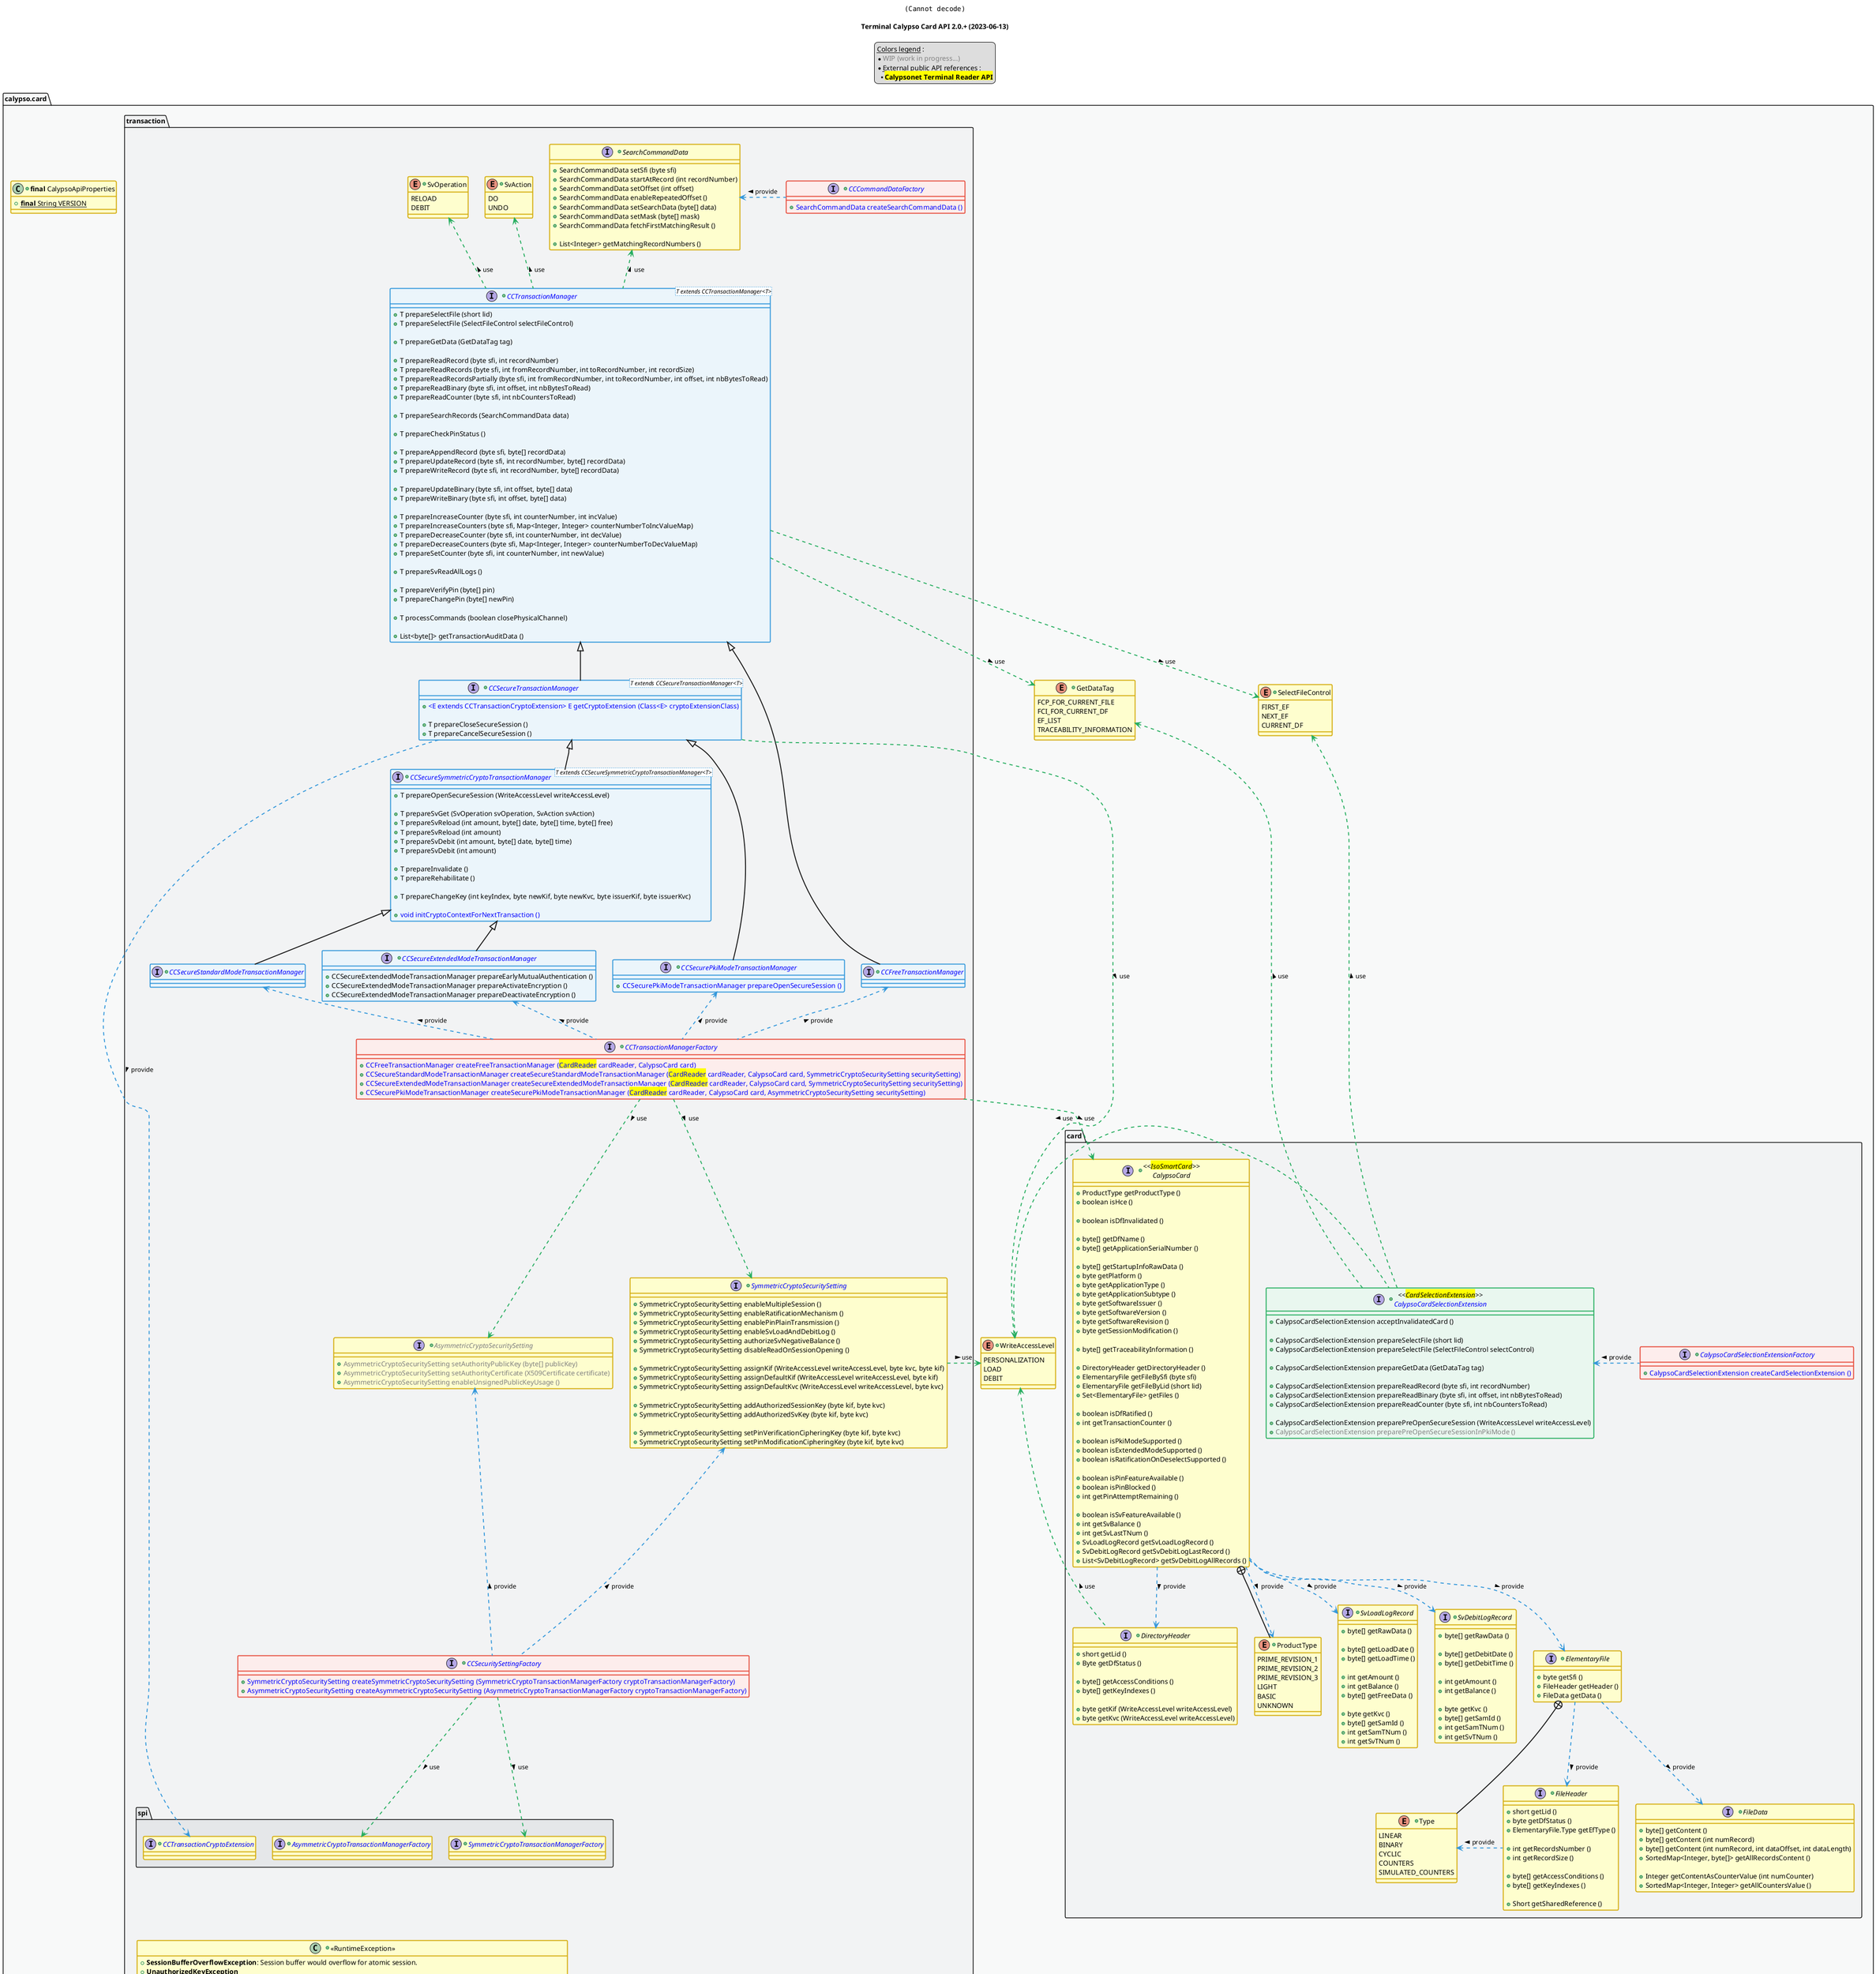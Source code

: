 @startuml
title
    <img:../assets/logo.png>

    Terminal Calypso Card API 2.0.+ (2023-06-13)
end title

' == THEME ==

'Couleurs issues de : https://htmlcolorcodes.com/fr/tableau-de-couleur/tableau-de-couleur-design-plat/
!define C_GREY1 F8F9F9
!define C_GREY2 F2F3F4
!define C_GREY3 E5E7E9
!define C_GREY4 D7DBDD
!define C_GREY5 CACFD2
!define C_GREY6 BDC3C7
!define C_LINK 3498DB
!define C_USE 27AE60

' -- Styles that don't work with new version of plantuml --
skinparam stereotypeABorderColor #A9DCDF
skinparam stereotypeIBorderColor #B4A7E5
skinparam stereotypeCBorderColor #ADD1B2
skinparam stereotypeEBorderColor #EB93DF
' -- END --

skinparam ClassBorderThickness 2
skinparam ArrowThickness 2

' Yellow
skinparam ClassBackgroundColor #FEFECE
skinparam ClassBorderColor #D4AC0D
' Red
skinparam ClassBackgroundColor<<red>> #FDEDEC
skinparam ClassBorderColor<<red>> #E74C3C
hide <<red>> stereotype
' Purple
skinparam ClassBackgroundColor<<purple>> #F4ECF7
skinparam ClassBorderColor<<purple>> #8E44AD
hide <<purple>> stereotype
' blue
skinparam ClassBackgroundColor<<blue>> #EBF5FB
skinparam ClassBorderColor<<blue>> #3498DB
hide <<blue>> stereotype
' Green
skinparam ClassBackgroundColor<<green>> #E9F7EF
skinparam ClassBorderColor<<green>> #27AE60
hide <<green>> stereotype
' Grey
skinparam ClassBackgroundColor<<grey>> #EAECEE
skinparam ClassBorderColor<<grey>> #2C3E50
hide <<grey>> stereotype

' == CONTENT ==

legend top
    __Colors legend__ :
    * <color:grey>WIP (work in progress...)
    * __External public API references__ :
    ** <back:yellow>**Calypsonet Terminal Reader API**</back>
end legend

package "calypso.card" as calypsoCard {

+class "**final** CalypsoApiProperties" as ApiProperties {
    +{static} **final** String VERSION
}
+enum WriteAccessLevel {
    PERSONALIZATION
    LOAD
    DEBIT
}
+enum SelectFileControl {
    FIRST_EF
    NEXT_EF
    CURRENT_DF
}
+enum GetDataTag {
    FCP_FOR_CURRENT_FILE
    FCI_FOR_CURRENT_DF
    EF_LIST
    TRACEABILITY_INFORMATION
}
package "card" as card {
    +interface "<color:blue>CalypsoCardSelectionExtensionFactory" as CalypsoCardSelectionExtensionFactory {
        +<color:blue>CalypsoCardSelectionExtension createCardSelectionExtension ()
    }
    +interface "<<<back:yellow>CardSelectionExtension</back>>>\n<color:blue>CalypsoCardSelectionExtension" as CalypsoCardSelectionExtension {
        +CalypsoCardSelectionExtension acceptInvalidatedCard ()

        +CalypsoCardSelectionExtension prepareSelectFile (short lid)
        +CalypsoCardSelectionExtension prepareSelectFile (SelectFileControl selectControl)

        +CalypsoCardSelectionExtension prepareGetData (GetDataTag tag)

        +CalypsoCardSelectionExtension prepareReadRecord (byte sfi, int recordNumber)
        +CalypsoCardSelectionExtension prepareReadBinary (byte sfi, int offset, int nbBytesToRead)
        +CalypsoCardSelectionExtension prepareReadCounter (byte sfi, int nbCountersToRead)

        +CalypsoCardSelectionExtension preparePreOpenSecureSession (WriteAccessLevel writeAccessLevel)
        +<color:grey>CalypsoCardSelectionExtension preparePreOpenSecureSessionInPkiMode ()
    }
    +interface "<<<back:yellow>IsoSmartCard</back>>>\nCalypsoCard" as CalypsoCard {
        +ProductType getProductType ()
        +boolean isHce ()

        +boolean isDfInvalidated ()

        +byte[] getDfName ()
        +byte[] getApplicationSerialNumber ()

        +byte[] getStartupInfoRawData ()
        +byte getPlatform ()
        +byte getApplicationType ()
        +byte getApplicationSubtype ()
        +byte getSoftwareIssuer ()
        +byte getSoftwareVersion ()
        +byte getSoftwareRevision ()
        +byte getSessionModification ()

        +byte[] getTraceabilityInformation ()

        +DirectoryHeader getDirectoryHeader ()
        +ElementaryFile getFileBySfi (byte sfi)
        +ElementaryFile getFileByLid (short lid)
        +Set<ElementaryFile> getFiles ()

        +boolean isDfRatified ()
        +int getTransactionCounter ()

        +boolean isPkiModeSupported ()
        +boolean isExtendedModeSupported ()
        +boolean isRatificationOnDeselectSupported ()

        +boolean isPinFeatureAvailable ()
        +boolean isPinBlocked ()
        +int getPinAttemptRemaining ()

        +boolean isSvFeatureAvailable ()
        +int getSvBalance ()
        +int getSvLastTNum ()
        +SvLoadLogRecord getSvLoadLogRecord ()
        +SvDebitLogRecord getSvDebitLogLastRecord ()
        +List<SvDebitLogRecord> getSvDebitLogAllRecords ()
    }
    +interface DirectoryHeader {
        +short getLid ()
        +Byte getDfStatus ()

        +byte[] getAccessConditions ()
        +byte[] getKeyIndexes ()

        +byte getKif (WriteAccessLevel writeAccessLevel)
        +byte getKvc (WriteAccessLevel writeAccessLevel)
    }
    +interface ElementaryFile {
        +byte getSfi ()
        +FileHeader getHeader ()
        +FileData getData ()
    }
    +interface FileHeader {
        +short getLid ()
        +byte getDfStatus ()
        +ElementaryFile.Type getEfType ()

        +int getRecordsNumber ()
        +int getRecordSize ()

        +byte[] getAccessConditions ()
        +byte[] getKeyIndexes ()

        +Short getSharedReference ()
    }
    +enum "Type" as FileType {
        LINEAR
        BINARY
        CYCLIC
        COUNTERS
        SIMULATED_COUNTERS
    }
    +interface FileData {
        +byte[] getContent ()
        +byte[] getContent (int numRecord)
        +byte[] getContent (int numRecord, int dataOffset, int dataLength)
        +SortedMap<Integer, byte[]> getAllRecordsContent ()

        +Integer getContentAsCounterValue (int numCounter)
        +SortedMap<Integer, Integer> getAllCountersValue ()
    }
    +enum "ProductType" as CardProductType {
        PRIME_REVISION_1
        PRIME_REVISION_2
        PRIME_REVISION_3
        LIGHT
        BASIC
        UNKNOWN
    }
    +interface SvLoadLogRecord {
        +byte[] getRawData ()

        +byte[] getLoadDate ()
        +byte[] getLoadTime ()

        +int getAmount ()
        +int getBalance ()
        +byte[] getFreeData ()

        +byte getKvc ()
        +byte[] getSamId ()
        +int getSamTNum ()
        +int getSvTNum ()
    }
    +interface SvDebitLogRecord {
        +byte[] getRawData ()

        +byte[] getDebitDate ()
        +byte[] getDebitTime ()

        +int getAmount ()
        +int getBalance ()

        +byte getKvc ()
        +byte[] getSamId ()
        +int getSamTNum ()
        +int getSvTNum ()
    }
}
package "transaction" as transaction {
    +interface "<color:blue>CCTransactionManagerFactory" as CCTransactionManagerFactory {
        +<color:blue>CCFreeTransactionManager createFreeTransactionManager (<back:yellow>CardReader</back> cardReader, CalypsoCard card)
        +<color:blue>CCSecureStandardModeTransactionManager createSecureStandardModeTransactionManager (<back:yellow>CardReader</back> cardReader, CalypsoCard card, SymmetricCryptoSecuritySetting securitySetting)
        +<color:blue>CCSecureExtendedModeTransactionManager createSecureExtendedModeTransactionManager (<back:yellow>CardReader</back> cardReader, CalypsoCard card, SymmetricCryptoSecuritySetting securitySetting)
        +<color:blue>CCSecurePkiModeTransactionManager createSecurePkiModeTransactionManager (<back:yellow>CardReader</back> cardReader, CalypsoCard card, AsymmetricCryptoSecuritySetting securitySetting)
    }
    ' Card
    together {
        +interface "<color:blue>CCTransactionManager" as CCTransactionManager<T extends CCTransactionManager<T>> {
            +T prepareSelectFile (short lid)
            +T prepareSelectFile (SelectFileControl selectFileControl)

            +T prepareGetData (GetDataTag tag)

            +T prepareReadRecord (byte sfi, int recordNumber)
            +T prepareReadRecords (byte sfi, int fromRecordNumber, int toRecordNumber, int recordSize)
            +T prepareReadRecordsPartially (byte sfi, int fromRecordNumber, int toRecordNumber, int offset, int nbBytesToRead)
            +T prepareReadBinary (byte sfi, int offset, int nbBytesToRead)
            +T prepareReadCounter (byte sfi, int nbCountersToRead)

            +T prepareSearchRecords (SearchCommandData data)

            +T prepareCheckPinStatus ()

            +T prepareAppendRecord (byte sfi, byte[] recordData)
            +T prepareUpdateRecord (byte sfi, int recordNumber, byte[] recordData)
            +T prepareWriteRecord (byte sfi, int recordNumber, byte[] recordData)

            +T prepareUpdateBinary (byte sfi, int offset, byte[] data)
            +T prepareWriteBinary (byte sfi, int offset, byte[] data)

            +T prepareIncreaseCounter (byte sfi, int counterNumber, int incValue)
            +T prepareIncreaseCounters (byte sfi, Map<Integer, Integer> counterNumberToIncValueMap)
            +T prepareDecreaseCounter (byte sfi, int counterNumber, int decValue)
            +T prepareDecreaseCounters (byte sfi, Map<Integer, Integer> counterNumberToDecValueMap)
            +T prepareSetCounter (byte sfi, int counterNumber, int newValue)

            +T prepareSvReadAllLogs ()

            +T prepareVerifyPin (byte[] pin)
            +T prepareChangePin (byte[] newPin)

            +T processCommands (boolean closePhysicalChannel)

            +List<byte[]> getTransactionAuditData ()
        }
        +interface "<color:blue>CCFreeTransactionManager" as CCFreeTransactionManager extends CCTransactionManager {
        }
        +interface "<color:blue>CCSecureTransactionManager" as CCSecureTransactionManager<T extends CCSecureTransactionManager<T>> extends CCTransactionManager {
            +<color:blue><E extends CCTransactionCryptoExtension> E getCryptoExtension (Class<E> cryptoExtensionClass)

            +T prepareCloseSecureSession ()
            +T prepareCancelSecureSession ()
        }
        +interface "<color:blue>CCSecureSymmetricCryptoTransactionManager" as CCSecureSymmetricCryptoTransactionManager<T extends CCSecureSymmetricCryptoTransactionManager<T>> extends CCSecureTransactionManager {
            +T prepareOpenSecureSession (WriteAccessLevel writeAccessLevel)

            +T prepareSvGet (SvOperation svOperation, SvAction svAction)
            +T prepareSvReload (int amount, byte[] date, byte[] time, byte[] free)
            +T prepareSvReload (int amount)
            +T prepareSvDebit (int amount, byte[] date, byte[] time)
            +T prepareSvDebit (int amount)

            +T prepareInvalidate ()
            +T prepareRehabilitate ()

            +T prepareChangeKey (int keyIndex, byte newKif, byte newKvc, byte issuerKif, byte issuerKvc)

            +<color:blue>void initCryptoContextForNextTransaction ()
        }
        +interface "<color:blue>CCSecureStandardModeTransactionManager" as CCSecureStandardModeTransactionManager extends CCSecureSymmetricCryptoTransactionManager {
        }
        +interface "<color:blue>CCSecureExtendedModeTransactionManager" as CCSecureExtendedModeTransactionManager extends CCSecureSymmetricCryptoTransactionManager {
            +CCSecureExtendedModeTransactionManager prepareEarlyMutualAuthentication ()
            +CCSecureExtendedModeTransactionManager prepareActivateEncryption ()
            +CCSecureExtendedModeTransactionManager prepareDeactivateEncryption ()
        }
        +interface "<color:blue>CCSecurePkiModeTransactionManager" as CCSecurePkiModeTransactionManager extends CCSecureTransactionManager {
            +<color:blue>CCSecurePkiModeTransactionManager prepareOpenSecureSession ()
        }
    }
    +enum SvOperation {
        RELOAD
        DEBIT
    }
    +enum SvAction {
        DO
        UNDO
    }
    +interface "<color:blue>CCSecuritySettingFactory" as CCSecuritySettingFactory {
        +<color:blue>SymmetricCryptoSecuritySetting createSymmetricCryptoSecuritySetting (SymmetricCryptoTransactionManagerFactory cryptoTransactionManagerFactory)
        +<color:blue>AsymmetricCryptoSecuritySetting createAsymmetricCryptoSecuritySetting (AsymmetricCryptoTransactionManagerFactory cryptoTransactionManagerFactory)
    }
    +interface "<color:grey>AsymmetricCryptoSecuritySetting" as AsymmetricCryptoSecuritySetting {
        +<color:grey>AsymmetricCryptoSecuritySetting setAuthorityPublicKey (byte[] publicKey)
        +<color:grey>AsymmetricCryptoSecuritySetting setAuthorityCertificate (X509Certificate certificate)
        +<color:grey>AsymmetricCryptoSecuritySetting enableUnsignedPublicKeyUsage ()
    }
    +interface "<color:blue>SymmetricCryptoSecuritySetting" as SymmetricCryptoSecuritySetting {
        +SymmetricCryptoSecuritySetting enableMultipleSession ()
        +SymmetricCryptoSecuritySetting enableRatificationMechanism ()
        +SymmetricCryptoSecuritySetting enablePinPlainTransmission ()
        +SymmetricCryptoSecuritySetting enableSvLoadAndDebitLog ()
        +SymmetricCryptoSecuritySetting authorizeSvNegativeBalance ()
        +SymmetricCryptoSecuritySetting disableReadOnSessionOpening ()

        +SymmetricCryptoSecuritySetting assignKif (WriteAccessLevel writeAccessLevel, byte kvc, byte kif)
        +SymmetricCryptoSecuritySetting assignDefaultKif (WriteAccessLevel writeAccessLevel, byte kif)
        +SymmetricCryptoSecuritySetting assignDefaultKvc (WriteAccessLevel writeAccessLevel, byte kvc)

        +SymmetricCryptoSecuritySetting addAuthorizedSessionKey (byte kif, byte kvc)
        +SymmetricCryptoSecuritySetting addAuthorizedSvKey (byte kif, byte kvc)

        +SymmetricCryptoSecuritySetting setPinVerificationCipheringKey (byte kif, byte kvc)
        +SymmetricCryptoSecuritySetting setPinModificationCipheringKey (byte kif, byte kvc)
    }
    +interface "<color:blue>CCCommandDataFactory" as CCCommandDataFactory {
        +<color:blue>SearchCommandData createSearchCommandData ()
    }
    +interface SearchCommandData {
        +SearchCommandData setSfi (byte sfi)
        +SearchCommandData startAtRecord (int recordNumber)
        +SearchCommandData setOffset (int offset)
        +SearchCommandData enableRepeatedOffset ()
        +SearchCommandData setSearchData (byte[] data)
        +SearchCommandData setMask (byte[] mask)
        +SearchCommandData fetchFirstMatchingResult ()

        +List<Integer> getMatchingRecordNumbers ()
    }
    ' Exceptions
    +class "<<RuntimeException>>" as RuntimeException {
        +**SessionBufferOverflowException**: Session buffer would overflow for atomic session.
        +**UnauthorizedKeyException**
        +**CardRevokedException**
        +**InconsistentDataException**: Number of R-APDUs != number of C-APDUs **or** data read in session != data read outside session.
        +<color:blue>**InvalidCardMacException**
        +<color:blue>**CardMacNotVerifiableException**: CloseSecureSession is successful but crypto resource is no more available to check the card MAC.
        +**SelectFileException**
        +**UnexpectedCommandStatusException**
        +**ReaderIOException**: Card reader and/or Crypto reader communication is broken.
        +**CardIOException**
        +<color:blue>**CryptoIOException**
    }
    package "spi" as spi {
        +interface "<color:blue>AsymmetricCryptoTransactionManagerFactory" as AsymmetricCryptoTransactionManagerFactory {
        }
        +interface "<color:blue>SymmetricCryptoTransactionManagerFactory" as SymmetricCryptoTransactionManagerFactory {
        }
        +interface "<color:blue>CCTransactionCryptoExtension" as CCTransactionCryptoExtension {
        }
    }
}

}

' Associations

CCTransactionManagerFactory ..> CalypsoCard #C_USE : use >
CCTransactionManagerFactory ..> SymmetricCryptoSecuritySetting #C_USE : use >
CCTransactionManagerFactory ..> AsymmetricCryptoSecuritySetting #C_USE : use >

CCTransactionManagerFactory .up.> CCFreeTransactionManager #C_LINK : provide >
CCTransactionManagerFactory .up.> CCSecureStandardModeTransactionManager #C_LINK : provide >
CCTransactionManagerFactory .up.> CCSecureExtendedModeTransactionManager #C_LINK : provide >
CCTransactionManagerFactory .up.> CCSecurePkiModeTransactionManager #C_LINK : provide >

CCTransactionManager ..> SelectFileControl #C_USE : use >
CCTransactionManager ..> GetDataTag #C_USE : use >
CCTransactionManager .up.> SvOperation #C_USE : use >
CCTransactionManager .up.> SvAction #C_USE : use >
CCTransactionManager .up.> SearchCommandData #C_USE : use >

CCSecureTransactionManager ..> WriteAccessLevel #C_USE : use >
CCSecureTransactionManager ..> CCTransactionCryptoExtension #C_LINK : provide >

CCSecuritySettingFactory .up.> SymmetricCryptoSecuritySetting #C_LINK : provide >
CCSecuritySettingFactory .up.> AsymmetricCryptoSecuritySetting #C_LINK : provide >

CCSecuritySettingFactory ..> SymmetricCryptoTransactionManagerFactory #C_USE : use >
CCSecuritySettingFactory ..> AsymmetricCryptoTransactionManagerFactory #C_USE : use >

SymmetricCryptoSecuritySetting .right.> WriteAccessLevel #C_USE : use >

CCCommandDataFactory .left.> SearchCommandData #C_LINK : provide >

CalypsoCardSelectionExtensionFactory .left.> CalypsoCardSelectionExtension #C_LINK : provide >

CalypsoCardSelectionExtension .up.> SelectFileControl #C_USE : use >
CalypsoCardSelectionExtension .up.> GetDataTag #C_USE : use >
CalypsoCardSelectionExtension .left.> WriteAccessLevel #C_USE : use >

CalypsoCard ..> DirectoryHeader #C_LINK : provide >
CalypsoCard ..> ElementaryFile #C_LINK : provide >
CalypsoCard +-- CardProductType
CalypsoCard ..> CardProductType #C_LINK : provide >
CalypsoCard ..> SvLoadLogRecord #C_LINK : provide >
CalypsoCard ..> SvDebitLogRecord #C_LINK : provide >

DirectoryHeader .up.> WriteAccessLevel #C_USE : use >

ElementaryFile +-- FileType
ElementaryFile ..> FileHeader #C_LINK : provide >
ElementaryFile ..> FileData #C_LINK : provide >

FileHeader .left.> FileType #C_LINK : provide >

' == LAYOUT ==

'CalypsoCardSelectionExtension -[hidden]left- CalypsoCard

AsymmetricCryptoTransactionManagerFactory -[hidden]- RuntimeException

' == STYLE ==

package calypsoCard #C_GREY1 {}
package calypsoCard.card #C_GREY2 {}
package calypsoCard.transaction #C_GREY2 {}
package calypsoCard.transaction.spi #C_GREY3 {}

interface calypsoCard.card.CalypsoCardSelectionExtensionFactory <<red>>
interface calypsoCard.transaction.CCSecuritySettingFactory <<red>>
interface calypsoCard.transaction.CCTransactionManagerFactory <<red>>
interface calypsoCard.transaction.CCCommandDataFactory <<red>>

interface calypsoCard.transaction.CCTransactionManager <<blue>>
interface calypsoCard.transaction.CCFreeTransactionManager <<blue>>
interface calypsoCard.transaction.CCSecureTransactionManager <<blue>>
interface calypsoCard.transaction.CCSecureSymmetricCryptoTransactionManager <<blue>>
interface calypsoCard.transaction.CCSecureStandardModeTransactionManager <<blue>>
interface calypsoCard.transaction.CCSecureExtendedModeTransactionManager <<blue>>
interface calypsoCard.transaction.CCSecurePkiModeTransactionManager <<blue>>

interface calypsoCard.card.CalypsoCardSelectionExtension <<green>>

@enduml